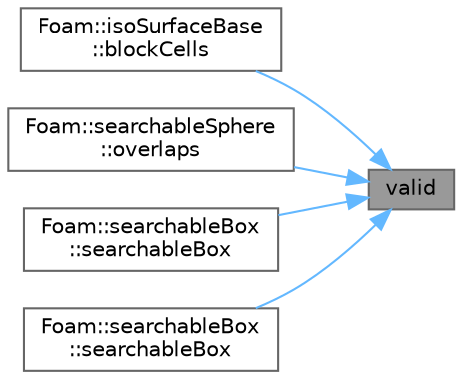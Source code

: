digraph "valid"
{
 // LATEX_PDF_SIZE
  bgcolor="transparent";
  edge [fontname=Helvetica,fontsize=10,labelfontname=Helvetica,labelfontsize=10];
  node [fontname=Helvetica,fontsize=10,shape=box,height=0.2,width=0.4];
  rankdir="RL";
  Node1 [id="Node000001",label="valid",height=0.2,width=0.4,color="gray40", fillcolor="grey60", style="filled", fontcolor="black",tooltip=" "];
  Node1 -> Node2 [id="edge1_Node000001_Node000002",dir="back",color="steelblue1",style="solid",tooltip=" "];
  Node2 [id="Node000002",label="Foam::isoSurfaceBase\l::blockCells",height=0.2,width=0.4,color="grey40", fillcolor="white", style="filled",URL="$classFoam_1_1isoSurfaceBase.html#a078cdf2c938cf7240a80f367e7a65b87",tooltip=" "];
  Node1 -> Node3 [id="edge2_Node000001_Node000003",dir="back",color="steelblue1",style="solid",tooltip=" "];
  Node3 [id="Node000003",label="Foam::searchableSphere\l::overlaps",height=0.2,width=0.4,color="grey40", fillcolor="white", style="filled",URL="$classFoam_1_1searchableSphere.html#a3551e1f2a2837eb8b79493199f8e89f8",tooltip=" "];
  Node1 -> Node4 [id="edge3_Node000001_Node000004",dir="back",color="steelblue1",style="solid",tooltip=" "];
  Node4 [id="Node000004",label="Foam::searchableBox\l::searchableBox",height=0.2,width=0.4,color="grey40", fillcolor="white", style="filled",URL="$classFoam_1_1searchableBox.html#a40f6833bf48d7ea4d52f76021658cd50",tooltip=" "];
  Node1 -> Node5 [id="edge4_Node000001_Node000005",dir="back",color="steelblue1",style="solid",tooltip=" "];
  Node5 [id="Node000005",label="Foam::searchableBox\l::searchableBox",height=0.2,width=0.4,color="grey40", fillcolor="white", style="filled",URL="$classFoam_1_1searchableBox.html#a53bfb4d459e87d06655d2b639479be72",tooltip=" "];
}
